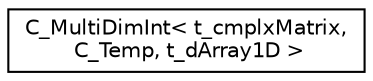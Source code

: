 digraph "Graphical Class Hierarchy"
{
  edge [fontname="Helvetica",fontsize="10",labelfontname="Helvetica",labelfontsize="10"];
  node [fontname="Helvetica",fontsize="10",shape=record];
  rankdir="LR";
  Node1 [label="C_MultiDimInt\< t_cmplxMatrix,\l C_Temp, t_dArray1D \>",height=0.2,width=0.4,color="black", fillcolor="white", style="filled",URL="$class_c___multi_dim_int.html"];
}
